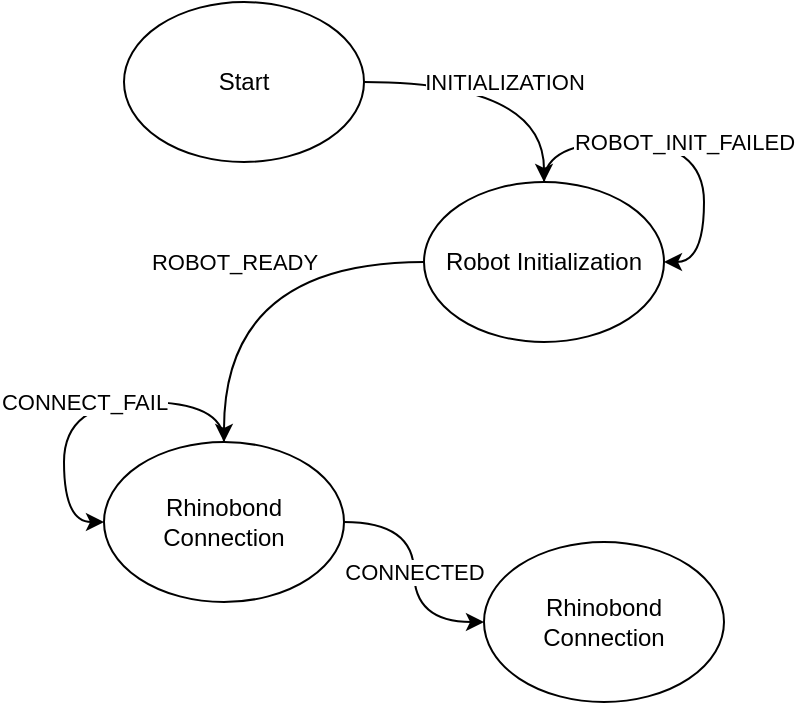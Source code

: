 <mxfile version="24.5.2" type="github">
  <diagram name="Page-1" id="h2RPyuyI6qJAirLQNu2Q">
    <mxGraphModel dx="574" dy="318" grid="1" gridSize="10" guides="1" tooltips="1" connect="1" arrows="1" fold="1" page="1" pageScale="1" pageWidth="850" pageHeight="1100" math="0" shadow="0">
      <root>
        <mxCell id="0" />
        <mxCell id="1" parent="0" />
        <mxCell id="JXTWyKHhHZ1CqQnQsF1v-3" value="INITIALIZATION" style="edgeStyle=orthogonalEdgeStyle;rounded=0;orthogonalLoop=1;jettySize=auto;html=1;curved=1;" edge="1" parent="1" source="JXTWyKHhHZ1CqQnQsF1v-1" target="JXTWyKHhHZ1CqQnQsF1v-2">
          <mxGeometry relative="1" as="geometry" />
        </mxCell>
        <mxCell id="JXTWyKHhHZ1CqQnQsF1v-1" value="Start" style="ellipse;whiteSpace=wrap;html=1;" vertex="1" parent="1">
          <mxGeometry x="120" y="100" width="120" height="80" as="geometry" />
        </mxCell>
        <mxCell id="JXTWyKHhHZ1CqQnQsF1v-5" value="ROBOT_READY" style="edgeStyle=orthogonalEdgeStyle;rounded=0;orthogonalLoop=1;jettySize=auto;html=1;curved=1;" edge="1" parent="1" source="JXTWyKHhHZ1CqQnQsF1v-2" target="JXTWyKHhHZ1CqQnQsF1v-4">
          <mxGeometry relative="1" as="geometry" />
        </mxCell>
        <mxCell id="JXTWyKHhHZ1CqQnQsF1v-2" value="Robot Initialization" style="ellipse;whiteSpace=wrap;html=1;" vertex="1" parent="1">
          <mxGeometry x="270" y="190" width="120" height="80" as="geometry" />
        </mxCell>
        <mxCell id="JXTWyKHhHZ1CqQnQsF1v-8" value="CONNECTED" style="edgeStyle=orthogonalEdgeStyle;rounded=0;orthogonalLoop=1;jettySize=auto;html=1;curved=1;" edge="1" parent="1" source="JXTWyKHhHZ1CqQnQsF1v-4" target="JXTWyKHhHZ1CqQnQsF1v-7">
          <mxGeometry relative="1" as="geometry" />
        </mxCell>
        <mxCell id="JXTWyKHhHZ1CqQnQsF1v-4" value="Rhinobond Connection" style="ellipse;whiteSpace=wrap;html=1;" vertex="1" parent="1">
          <mxGeometry x="110" y="320" width="120" height="80" as="geometry" />
        </mxCell>
        <mxCell id="JXTWyKHhHZ1CqQnQsF1v-6" value="ROBOT_INIT_FAILED" style="edgeStyle=orthogonalEdgeStyle;rounded=0;orthogonalLoop=1;jettySize=auto;html=1;entryX=1;entryY=0.5;entryDx=0;entryDy=0;curved=1;" edge="1" parent="1" source="JXTWyKHhHZ1CqQnQsF1v-2" target="JXTWyKHhHZ1CqQnQsF1v-2">
          <mxGeometry relative="1" as="geometry" />
        </mxCell>
        <mxCell id="JXTWyKHhHZ1CqQnQsF1v-7" value="Rhinobond Connection" style="ellipse;whiteSpace=wrap;html=1;" vertex="1" parent="1">
          <mxGeometry x="300" y="370" width="120" height="80" as="geometry" />
        </mxCell>
        <mxCell id="JXTWyKHhHZ1CqQnQsF1v-9" value="CONNECT_FAIL" style="edgeStyle=orthogonalEdgeStyle;rounded=0;orthogonalLoop=1;jettySize=auto;html=1;entryX=0;entryY=0.5;entryDx=0;entryDy=0;curved=1;" edge="1" parent="1" source="JXTWyKHhHZ1CqQnQsF1v-4" target="JXTWyKHhHZ1CqQnQsF1v-4">
          <mxGeometry relative="1" as="geometry">
            <Array as="points">
              <mxPoint x="170" y="300" />
              <mxPoint x="90" y="300" />
              <mxPoint x="90" y="360" />
            </Array>
          </mxGeometry>
        </mxCell>
      </root>
    </mxGraphModel>
  </diagram>
</mxfile>
